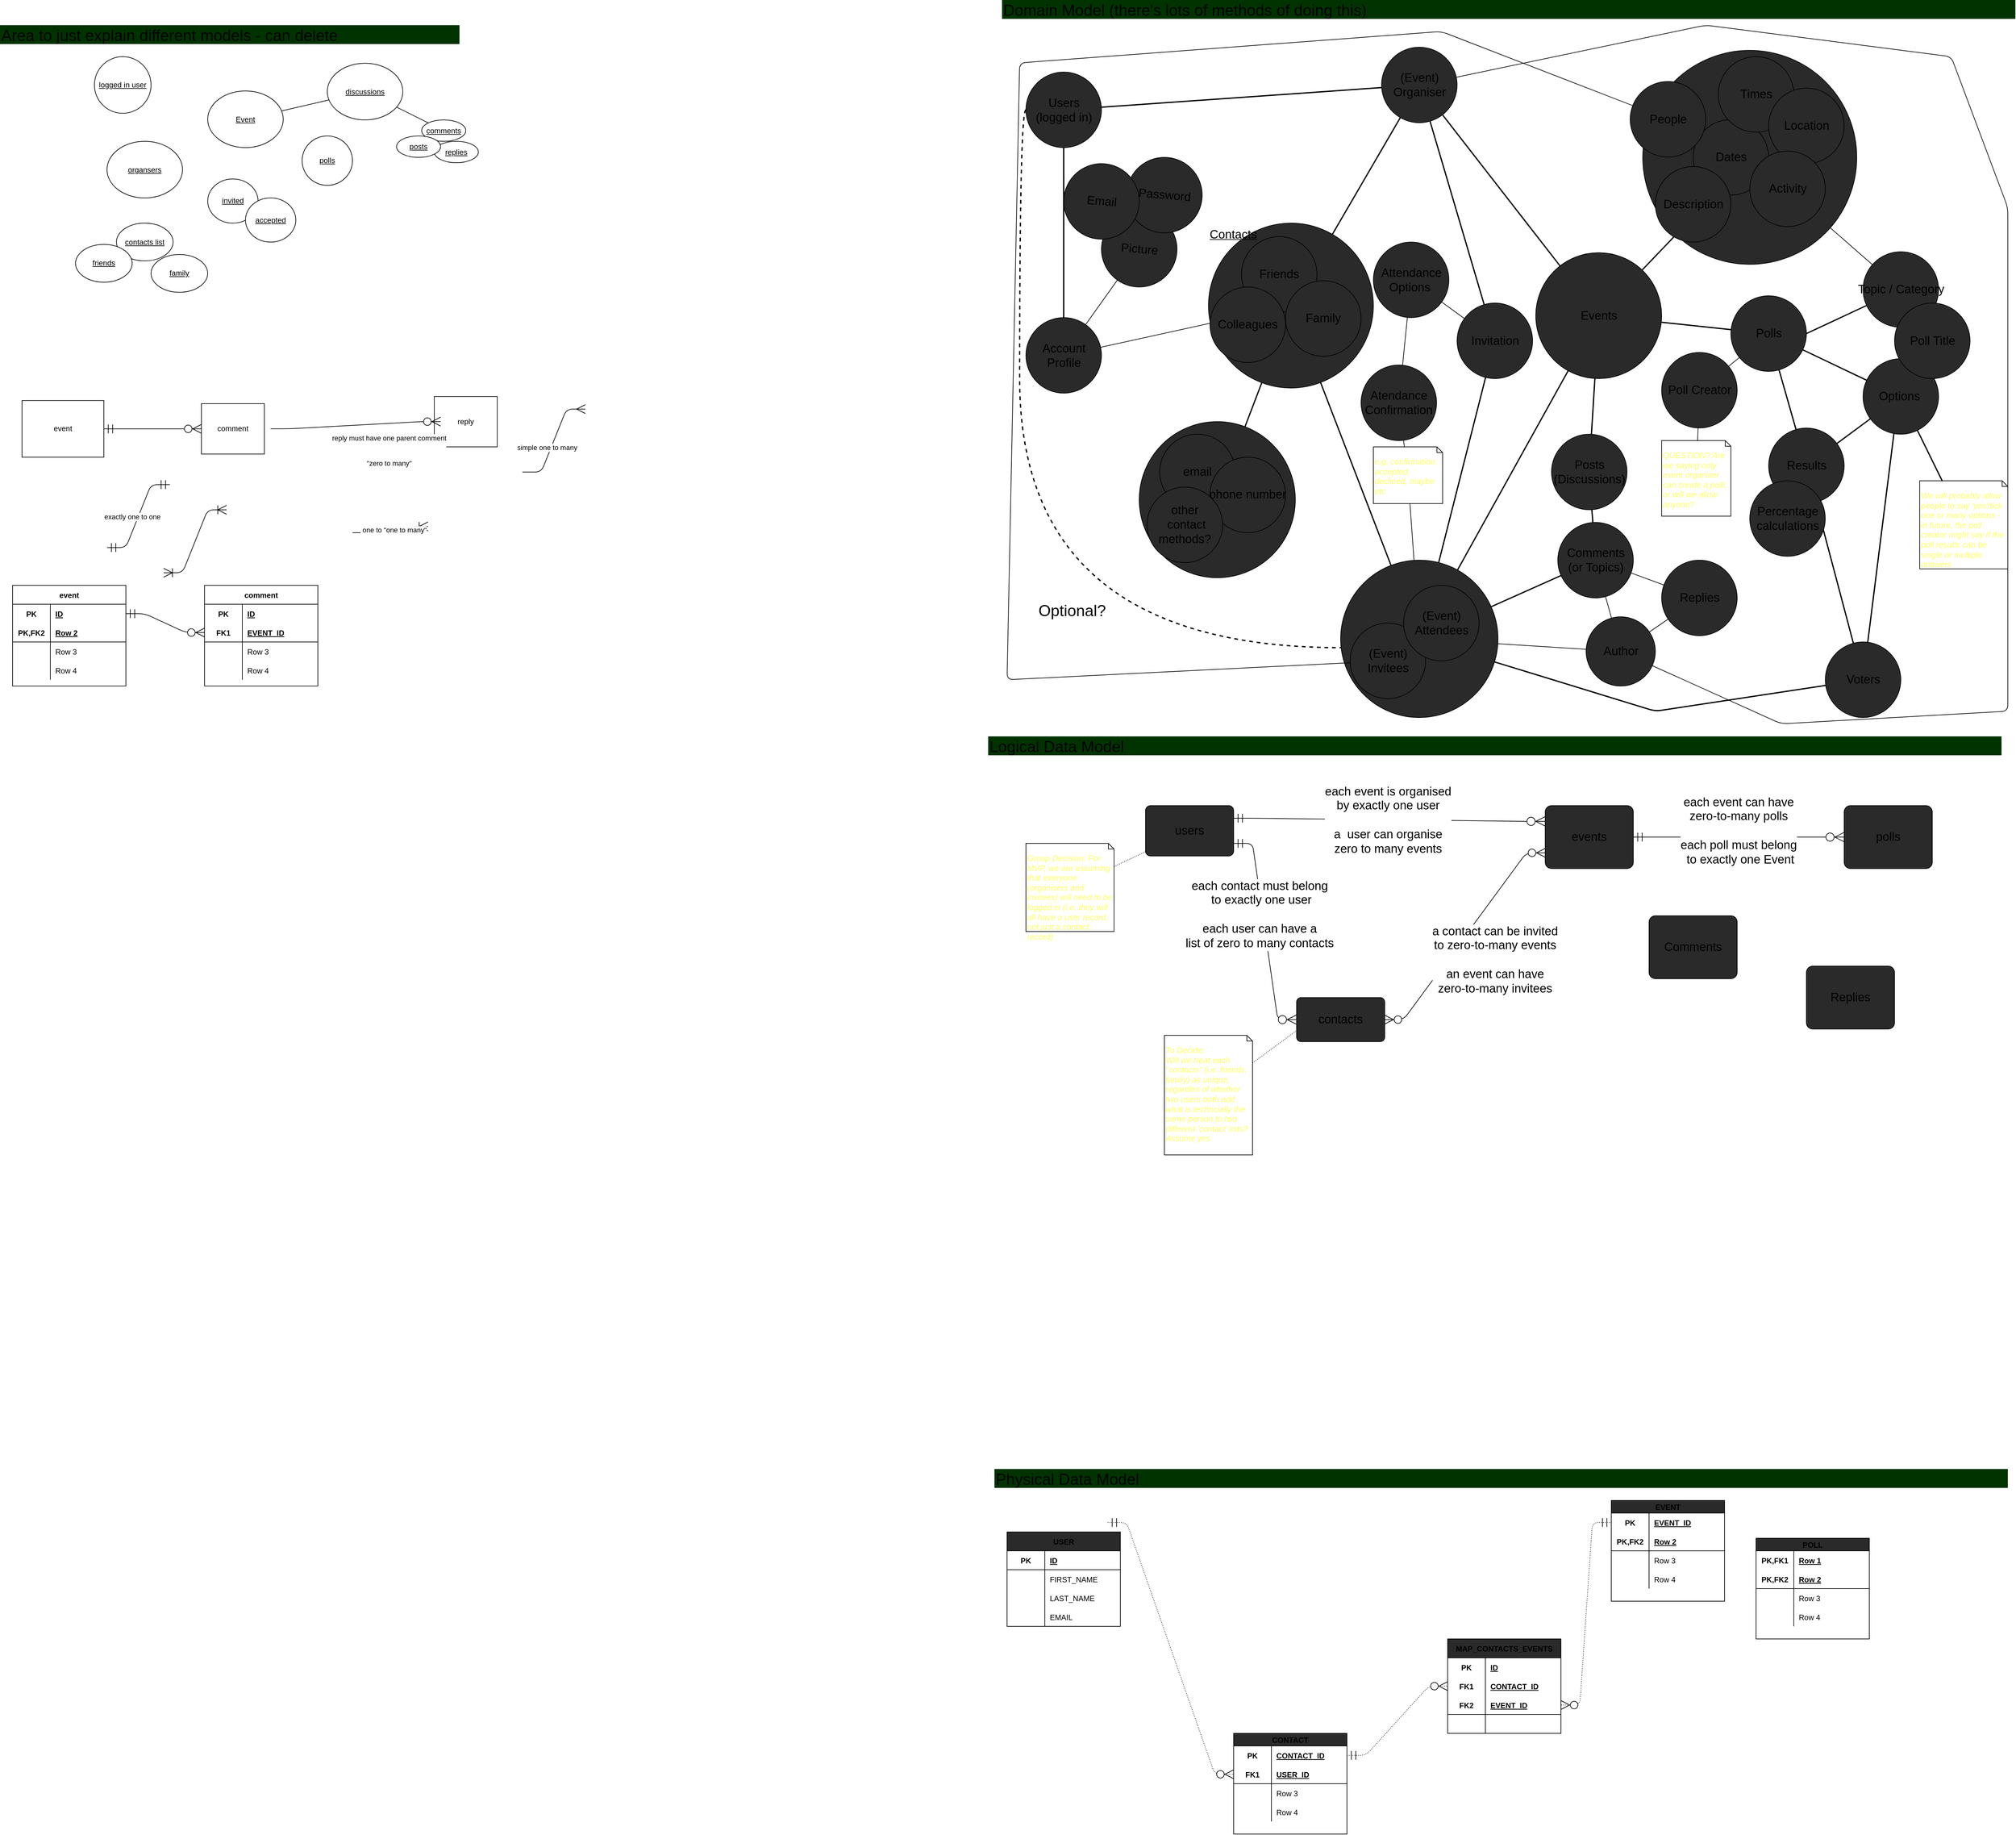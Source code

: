 <mxfile>
    <diagram id="JAx80wjhjKHwSiWZgcPE" name="Page-1">
        <mxGraphModel dx="3813" dy="2161" grid="1" gridSize="10" guides="1" tooltips="1" connect="1" arrows="1" fold="1" page="1" pageScale="1" pageWidth="1654" pageHeight="1169" math="0" shadow="0">
            <root>
                <mxCell id="0"/>
                <mxCell id="1" parent="0"/>
                <mxCell id="201" value="" style="shape=ellipse;html=1;dashed=0;whitespace=wrap;aspect=fixed;perimeter=ellipsePerimeter;fontSize=19;fillColor=#2A2A2A;" parent="1" vertex="1">
                    <mxGeometry x="240" y="-490.13" width="248" height="248" as="geometry"/>
                </mxCell>
                <mxCell id="118" style="edgeStyle=none;html=1;fontSize=19;endArrow=none;endFill=0;startSize=12;endSize=13;strokeWidth=2;" parent="1" source="117" target="201" edge="1">
                    <mxGeometry relative="1" as="geometry">
                        <mxPoint x="364.939" y="-507.999" as="sourcePoint"/>
                        <mxPoint x="279.996" y="-495.056" as="targetPoint"/>
                    </mxGeometry>
                </mxCell>
                <mxCell id="117" value="&lt;u&gt;Contacts&lt;/u&gt;" style="shape=ellipse;html=1;dashed=0;whitespace=wrap;aspect=fixed;perimeter=ellipsePerimeter;fontSize=19;fillColor=#2A2A2A;align=left;verticalAlign=top;" parent="1" vertex="1">
                    <mxGeometry x="350" y="-805.5" width="262" height="262" as="geometry"/>
                </mxCell>
                <mxCell id="98" value="" style="shape=ellipse;html=1;dashed=0;whitespace=wrap;aspect=fixed;perimeter=ellipsePerimeter;fontSize=19;fillColor=#2A2A2A;" parent="1" vertex="1">
                    <mxGeometry x="1040" y="-1080" width="340" height="340" as="geometry"/>
                </mxCell>
                <mxCell id="100" style="edgeStyle=none;html=1;fontSize=19;endArrow=none;endFill=0;startSize=12;endSize=13;strokeWidth=2;" parent="1" source="117" target="87" edge="1">
                    <mxGeometry relative="1" as="geometry">
                        <mxPoint x="639.45" y="-441.604" as="sourcePoint"/>
                    </mxGeometry>
                </mxCell>
                <mxCell id="132" style="edgeStyle=none;html=1;fontSize=19;endArrow=none;endFill=0;startSize=12;endSize=13;strokeWidth=2;" parent="1" source="87" target="127" edge="1">
                    <mxGeometry relative="1" as="geometry">
                        <Array as="points">
                            <mxPoint x="1060" y="-30"/>
                        </Array>
                    </mxGeometry>
                </mxCell>
                <mxCell id="205" style="html=1;fontSize=25;endArrow=none;endFill=0;startSize=12;endSize=12;strokeWidth=2;" parent="1" source="87" target="81" edge="1">
                    <mxGeometry relative="1" as="geometry"/>
                </mxCell>
                <mxCell id="292" style="edgeStyle=none;html=1;endArrow=none;endFill=0;startSize=12;endSize=12;startArrow=none;" edge="1" parent="1" source="297" target="288">
                    <mxGeometry relative="1" as="geometry"/>
                </mxCell>
                <mxCell id="87" value="" style="shape=ellipse;html=1;dashed=0;whitespace=wrap;aspect=fixed;perimeter=ellipsePerimeter;fontSize=19;fillColor=#2A2A2A;" parent="1" vertex="1">
                    <mxGeometry x="560" y="-270" width="250" height="250" as="geometry"/>
                </mxCell>
                <mxCell id="8" value="USER" style="shape=table;startSize=30;container=1;collapsible=1;childLayout=tableLayout;fixedRows=1;rowLines=0;fontStyle=1;align=center;resizeLast=1;fillColor=#2A2A2A;" parent="1" vertex="1">
                    <mxGeometry x="30" y="1274" width="180" height="150" as="geometry"/>
                </mxCell>
                <mxCell id="12" value="" style="shape=partialRectangle;collapsible=0;dropTarget=0;pointerEvents=0;fillColor=none;top=0;left=0;bottom=1;right=0;points=[[0,0.5],[1,0.5]];portConstraint=eastwest;" parent="8" vertex="1">
                    <mxGeometry y="30" width="180" height="30" as="geometry"/>
                </mxCell>
                <mxCell id="13" value="PK" style="shape=partialRectangle;connectable=0;fillColor=none;top=0;left=0;bottom=0;right=0;fontStyle=1;overflow=hidden;" parent="12" vertex="1">
                    <mxGeometry width="60" height="30" as="geometry">
                        <mxRectangle width="60" height="30" as="alternateBounds"/>
                    </mxGeometry>
                </mxCell>
                <mxCell id="14" value="ID" style="shape=partialRectangle;connectable=0;fillColor=none;top=0;left=0;bottom=0;right=0;align=left;spacingLeft=6;fontStyle=5;overflow=hidden;" parent="12" vertex="1">
                    <mxGeometry x="60" width="120" height="30" as="geometry">
                        <mxRectangle width="120" height="30" as="alternateBounds"/>
                    </mxGeometry>
                </mxCell>
                <mxCell id="15" value="" style="shape=partialRectangle;collapsible=0;dropTarget=0;pointerEvents=0;fillColor=none;top=0;left=0;bottom=0;right=0;points=[[0,0.5],[1,0.5]];portConstraint=eastwest;" parent="8" vertex="1">
                    <mxGeometry y="60" width="180" height="30" as="geometry"/>
                </mxCell>
                <mxCell id="16" value="" style="shape=partialRectangle;connectable=0;fillColor=none;top=0;left=0;bottom=0;right=0;editable=1;overflow=hidden;" parent="15" vertex="1">
                    <mxGeometry width="60" height="30" as="geometry">
                        <mxRectangle width="60" height="30" as="alternateBounds"/>
                    </mxGeometry>
                </mxCell>
                <mxCell id="17" value="FIRST_NAME" style="shape=partialRectangle;connectable=0;fillColor=none;top=0;left=0;bottom=0;right=0;align=left;spacingLeft=6;overflow=hidden;" parent="15" vertex="1">
                    <mxGeometry x="60" width="120" height="30" as="geometry">
                        <mxRectangle width="120" height="30" as="alternateBounds"/>
                    </mxGeometry>
                </mxCell>
                <mxCell id="18" value="" style="shape=partialRectangle;collapsible=0;dropTarget=0;pointerEvents=0;fillColor=none;top=0;left=0;bottom=0;right=0;points=[[0,0.5],[1,0.5]];portConstraint=eastwest;" parent="8" vertex="1">
                    <mxGeometry y="90" width="180" height="30" as="geometry"/>
                </mxCell>
                <mxCell id="19" value="" style="shape=partialRectangle;connectable=0;fillColor=none;top=0;left=0;bottom=0;right=0;editable=1;overflow=hidden;" parent="18" vertex="1">
                    <mxGeometry width="60" height="30" as="geometry">
                        <mxRectangle width="60" height="30" as="alternateBounds"/>
                    </mxGeometry>
                </mxCell>
                <mxCell id="20" value="LAST_NAME" style="shape=partialRectangle;connectable=0;fillColor=none;top=0;left=0;bottom=0;right=0;align=left;spacingLeft=6;overflow=hidden;" parent="18" vertex="1">
                    <mxGeometry x="60" width="120" height="30" as="geometry">
                        <mxRectangle width="120" height="30" as="alternateBounds"/>
                    </mxGeometry>
                </mxCell>
                <mxCell id="187" value="" style="shape=partialRectangle;collapsible=0;dropTarget=0;pointerEvents=0;fillColor=none;top=0;left=0;bottom=0;right=0;points=[[0,0.5],[1,0.5]];portConstraint=eastwest;" parent="8" vertex="1">
                    <mxGeometry y="120" width="180" height="30" as="geometry"/>
                </mxCell>
                <mxCell id="188" value="" style="shape=partialRectangle;connectable=0;fillColor=none;top=0;left=0;bottom=0;right=0;editable=1;overflow=hidden;" parent="187" vertex="1">
                    <mxGeometry width="60" height="30" as="geometry">
                        <mxRectangle width="60" height="30" as="alternateBounds"/>
                    </mxGeometry>
                </mxCell>
                <mxCell id="189" value="EMAIL" style="shape=partialRectangle;connectable=0;fillColor=none;top=0;left=0;bottom=0;right=0;align=left;spacingLeft=6;overflow=hidden;" parent="187" vertex="1">
                    <mxGeometry x="60" width="120" height="30" as="geometry">
                        <mxRectangle width="120" height="30" as="alternateBounds"/>
                    </mxGeometry>
                </mxCell>
                <mxCell id="21" value="Physical Data Model" style="text;html=1;strokeColor=none;fillColor=#003300;align=left;verticalAlign=middle;whiteSpace=wrap;rounded=0;fontSize=25;" parent="1" vertex="1">
                    <mxGeometry x="10" y="1174" width="1610" height="30" as="geometry"/>
                </mxCell>
                <mxCell id="24" value="users" style="rounded=1;arcSize=10;whiteSpace=wrap;html=1;align=center;fontSize=19;fillColor=#2A2A2A;" parent="1" vertex="1">
                    <mxGeometry x="250" y="120" width="140" height="80" as="geometry"/>
                </mxCell>
                <mxCell id="25" value="events" style="rounded=1;arcSize=10;whiteSpace=wrap;html=1;align=center;fontSize=19;fillColor=#2A2A2A;" parent="1" vertex="1">
                    <mxGeometry x="885" y="120" width="140" height="100" as="geometry"/>
                </mxCell>
                <mxCell id="26" value="" style="edgeStyle=entityRelationEdgeStyle;fontSize=12;html=1;endArrow=ERzeroToMany;startArrow=ERmandOne;exitX=1;exitY=0.25;exitDx=0;exitDy=0;entryX=0;entryY=0.25;entryDx=0;entryDy=0;endSize=13;startSize=12;" parent="1" source="24" target="25" edge="1">
                    <mxGeometry width="100" height="100" relative="1" as="geometry">
                        <mxPoint x="680" y="615" as="sourcePoint"/>
                        <mxPoint x="780" y="515" as="targetPoint"/>
                    </mxGeometry>
                </mxCell>
                <mxCell id="102" value="each event is organised&lt;br&gt;by exactly one user&lt;br&gt;&lt;br&gt;a&amp;nbsp; user can organise&lt;br&gt;zero to many events" style="edgeLabel;html=1;align=center;verticalAlign=middle;resizable=0;points=[];fontSize=19;" parent="26" vertex="1" connectable="0">
                    <mxGeometry x="-0.012" relative="1" as="geometry">
                        <mxPoint as="offset"/>
                    </mxGeometry>
                </mxCell>
                <mxCell id="27" value="contacts" style="rounded=1;arcSize=10;whiteSpace=wrap;html=1;align=center;fontSize=19;fillColor=#2A2A2A;" parent="1" vertex="1">
                    <mxGeometry x="490" y="425" width="140" height="70" as="geometry"/>
                </mxCell>
                <mxCell id="30" value="" style="edgeStyle=entityRelationEdgeStyle;fontSize=12;html=1;endArrow=ERzeroToMany;endFill=1;startArrow=ERzeroToMany;startSize=12;endSize=12;entryX=0;entryY=0.75;entryDx=0;entryDy=0;" parent="1" source="27" target="25" edge="1">
                    <mxGeometry width="100" height="100" relative="1" as="geometry">
                        <mxPoint x="690" y="255" as="sourcePoint"/>
                        <mxPoint x="790" y="155" as="targetPoint"/>
                    </mxGeometry>
                </mxCell>
                <mxCell id="141" value="a contact can be invited &lt;br&gt;to zero-to-many events&lt;br&gt;&lt;br&gt;an event can have&lt;br&gt;zero-to-many invitees" style="edgeLabel;html=1;align=center;verticalAlign=middle;resizable=0;points=[];fontSize=19;" parent="30" vertex="1" connectable="0">
                    <mxGeometry x="0.033" y="-2" relative="1" as="geometry">
                        <mxPoint x="42" y="41" as="offset"/>
                    </mxGeometry>
                </mxCell>
                <mxCell id="31" value="CONTACT" style="shape=table;startSize=20;container=1;collapsible=1;childLayout=tableLayout;fixedRows=1;rowLines=0;fontStyle=1;align=center;resizeLast=1;fillColor=#2A2A2A;" parent="1" vertex="1">
                    <mxGeometry x="390" y="1594" width="180" height="160" as="geometry"/>
                </mxCell>
                <mxCell id="32" value="" style="shape=partialRectangle;collapsible=0;dropTarget=0;pointerEvents=0;fillColor=none;top=0;left=0;bottom=0;right=0;points=[[0,0.5],[1,0.5]];portConstraint=eastwest;" parent="31" vertex="1">
                    <mxGeometry y="20" width="180" height="30" as="geometry"/>
                </mxCell>
                <mxCell id="33" value="PK" style="shape=partialRectangle;connectable=0;fillColor=none;top=0;left=0;bottom=0;right=0;fontStyle=1;overflow=hidden;" parent="32" vertex="1">
                    <mxGeometry width="60" height="30" as="geometry">
                        <mxRectangle width="60" height="30" as="alternateBounds"/>
                    </mxGeometry>
                </mxCell>
                <mxCell id="34" value="CONTACT_ID" style="shape=partialRectangle;connectable=0;fillColor=none;top=0;left=0;bottom=0;right=0;align=left;spacingLeft=6;fontStyle=5;overflow=hidden;" parent="32" vertex="1">
                    <mxGeometry x="60" width="120" height="30" as="geometry">
                        <mxRectangle width="120" height="30" as="alternateBounds"/>
                    </mxGeometry>
                </mxCell>
                <mxCell id="35" value="" style="shape=partialRectangle;collapsible=0;dropTarget=0;pointerEvents=0;fillColor=none;top=0;left=0;bottom=1;right=0;points=[[0,0.5],[1,0.5]];portConstraint=eastwest;" parent="31" vertex="1">
                    <mxGeometry y="50" width="180" height="30" as="geometry"/>
                </mxCell>
                <mxCell id="36" value="FK1" style="shape=partialRectangle;connectable=0;fillColor=none;top=0;left=0;bottom=0;right=0;fontStyle=1;overflow=hidden;" parent="35" vertex="1">
                    <mxGeometry width="60" height="30" as="geometry">
                        <mxRectangle width="60" height="30" as="alternateBounds"/>
                    </mxGeometry>
                </mxCell>
                <mxCell id="37" value="USER_ID" style="shape=partialRectangle;connectable=0;fillColor=none;top=0;left=0;bottom=0;right=0;align=left;spacingLeft=6;fontStyle=5;overflow=hidden;" parent="35" vertex="1">
                    <mxGeometry x="60" width="120" height="30" as="geometry">
                        <mxRectangle width="120" height="30" as="alternateBounds"/>
                    </mxGeometry>
                </mxCell>
                <mxCell id="38" value="" style="shape=partialRectangle;collapsible=0;dropTarget=0;pointerEvents=0;fillColor=none;top=0;left=0;bottom=0;right=0;points=[[0,0.5],[1,0.5]];portConstraint=eastwest;" parent="31" vertex="1">
                    <mxGeometry y="80" width="180" height="30" as="geometry"/>
                </mxCell>
                <mxCell id="39" value="" style="shape=partialRectangle;connectable=0;fillColor=none;top=0;left=0;bottom=0;right=0;editable=1;overflow=hidden;" parent="38" vertex="1">
                    <mxGeometry width="60" height="30" as="geometry">
                        <mxRectangle width="60" height="30" as="alternateBounds"/>
                    </mxGeometry>
                </mxCell>
                <mxCell id="40" value="Row 3" style="shape=partialRectangle;connectable=0;fillColor=none;top=0;left=0;bottom=0;right=0;align=left;spacingLeft=6;overflow=hidden;" parent="38" vertex="1">
                    <mxGeometry x="60" width="120" height="30" as="geometry">
                        <mxRectangle width="120" height="30" as="alternateBounds"/>
                    </mxGeometry>
                </mxCell>
                <mxCell id="41" value="" style="shape=partialRectangle;collapsible=0;dropTarget=0;pointerEvents=0;fillColor=none;top=0;left=0;bottom=0;right=0;points=[[0,0.5],[1,0.5]];portConstraint=eastwest;" parent="31" vertex="1">
                    <mxGeometry y="110" width="180" height="30" as="geometry"/>
                </mxCell>
                <mxCell id="42" value="" style="shape=partialRectangle;connectable=0;fillColor=none;top=0;left=0;bottom=0;right=0;editable=1;overflow=hidden;" parent="41" vertex="1">
                    <mxGeometry width="60" height="30" as="geometry">
                        <mxRectangle width="60" height="30" as="alternateBounds"/>
                    </mxGeometry>
                </mxCell>
                <mxCell id="43" value="Row 4" style="shape=partialRectangle;connectable=0;fillColor=none;top=0;left=0;bottom=0;right=0;align=left;spacingLeft=6;overflow=hidden;" parent="41" vertex="1">
                    <mxGeometry x="60" width="120" height="30" as="geometry">
                        <mxRectangle width="120" height="30" as="alternateBounds"/>
                    </mxGeometry>
                </mxCell>
                <mxCell id="44" value="MAP_CONTACTS_EVENTS" style="shape=table;startSize=30;container=1;collapsible=1;childLayout=tableLayout;fixedRows=1;rowLines=0;fontStyle=1;align=center;resizeLast=1;fillColor=#2A2A2A;" parent="1" vertex="1">
                    <mxGeometry x="730" y="1444" width="180" height="150" as="geometry"/>
                </mxCell>
                <mxCell id="45" value="" style="shape=partialRectangle;collapsible=0;dropTarget=0;pointerEvents=0;fillColor=none;top=0;left=0;bottom=0;right=0;points=[[0,0.5],[1,0.5]];portConstraint=eastwest;" parent="44" vertex="1">
                    <mxGeometry y="30" width="180" height="30" as="geometry"/>
                </mxCell>
                <mxCell id="46" value="PK" style="shape=partialRectangle;connectable=0;fillColor=none;top=0;left=0;bottom=0;right=0;fontStyle=1;overflow=hidden;" parent="45" vertex="1">
                    <mxGeometry width="60" height="30" as="geometry">
                        <mxRectangle width="60" height="30" as="alternateBounds"/>
                    </mxGeometry>
                </mxCell>
                <mxCell id="47" value="ID" style="shape=partialRectangle;connectable=0;fillColor=none;top=0;left=0;bottom=0;right=0;align=left;spacingLeft=6;fontStyle=5;overflow=hidden;" parent="45" vertex="1">
                    <mxGeometry x="60" width="120" height="30" as="geometry">
                        <mxRectangle width="120" height="30" as="alternateBounds"/>
                    </mxGeometry>
                </mxCell>
                <mxCell id="48" value="" style="shape=partialRectangle;collapsible=0;dropTarget=0;pointerEvents=0;fillColor=none;top=0;left=0;bottom=1;right=0;points=[[0,0.5],[1,0.5]];portConstraint=eastwest;strokeColor=none;" parent="44" vertex="1">
                    <mxGeometry y="60" width="180" height="30" as="geometry"/>
                </mxCell>
                <mxCell id="49" value="FK1" style="shape=partialRectangle;connectable=0;fillColor=none;top=0;left=0;bottom=0;right=0;fontStyle=1;overflow=hidden;strokeColor=none;" parent="48" vertex="1">
                    <mxGeometry width="60" height="30" as="geometry">
                        <mxRectangle width="60" height="30" as="alternateBounds"/>
                    </mxGeometry>
                </mxCell>
                <mxCell id="50" value="CONTACT_ID" style="shape=partialRectangle;connectable=0;fillColor=none;top=0;left=0;bottom=0;right=0;align=left;spacingLeft=6;fontStyle=5;overflow=hidden;strokeColor=none;" parent="48" vertex="1">
                    <mxGeometry x="60" width="120" height="30" as="geometry">
                        <mxRectangle width="120" height="30" as="alternateBounds"/>
                    </mxGeometry>
                </mxCell>
                <mxCell id="179" value="" style="shape=partialRectangle;collapsible=0;dropTarget=0;pointerEvents=0;fillColor=none;top=0;left=0;bottom=1;right=0;points=[[0,0.5],[1,0.5]];portConstraint=eastwest;" parent="44" vertex="1">
                    <mxGeometry y="90" width="180" height="30" as="geometry"/>
                </mxCell>
                <mxCell id="180" value="FK2" style="shape=partialRectangle;connectable=0;fillColor=none;top=0;left=0;bottom=0;right=0;fontStyle=1;overflow=hidden;" parent="179" vertex="1">
                    <mxGeometry width="60" height="30" as="geometry">
                        <mxRectangle width="60" height="30" as="alternateBounds"/>
                    </mxGeometry>
                </mxCell>
                <mxCell id="181" value="EVENT_ID" style="shape=partialRectangle;connectable=0;fillColor=none;top=0;left=0;bottom=0;right=0;align=left;spacingLeft=6;fontStyle=5;overflow=hidden;" parent="179" vertex="1">
                    <mxGeometry x="60" width="120" height="30" as="geometry">
                        <mxRectangle width="120" height="30" as="alternateBounds"/>
                    </mxGeometry>
                </mxCell>
                <mxCell id="54" value="" style="shape=partialRectangle;collapsible=0;dropTarget=0;pointerEvents=0;fillColor=none;top=0;left=0;bottom=0;right=0;points=[[0,0.5],[1,0.5]];portConstraint=eastwest;" parent="44" vertex="1">
                    <mxGeometry y="120" width="180" height="30" as="geometry"/>
                </mxCell>
                <mxCell id="55" value="" style="shape=partialRectangle;connectable=0;fillColor=none;top=0;left=0;bottom=0;right=0;editable=1;overflow=hidden;" parent="54" vertex="1">
                    <mxGeometry width="60" height="30" as="geometry">
                        <mxRectangle width="60" height="30" as="alternateBounds"/>
                    </mxGeometry>
                </mxCell>
                <mxCell id="56" value="" style="shape=partialRectangle;connectable=0;fillColor=none;top=0;left=0;bottom=0;right=0;align=left;spacingLeft=6;overflow=hidden;" parent="54" vertex="1">
                    <mxGeometry x="60" width="120" height="30" as="geometry">
                        <mxRectangle width="120" height="30" as="alternateBounds"/>
                    </mxGeometry>
                </mxCell>
                <mxCell id="57" value="EVENT" style="shape=table;startSize=20;container=1;collapsible=1;childLayout=tableLayout;fixedRows=1;rowLines=0;fontStyle=1;align=center;resizeLast=1;fillColor=#2A2A2A;" parent="1" vertex="1">
                    <mxGeometry x="990" y="1224" width="180" height="160" as="geometry"/>
                </mxCell>
                <mxCell id="58" value="" style="shape=partialRectangle;collapsible=0;dropTarget=0;pointerEvents=0;fillColor=none;top=0;left=0;bottom=0;right=0;points=[[0,0.5],[1,0.5]];portConstraint=eastwest;" parent="57" vertex="1">
                    <mxGeometry y="20" width="180" height="30" as="geometry"/>
                </mxCell>
                <mxCell id="59" value="PK" style="shape=partialRectangle;connectable=0;fillColor=none;top=0;left=0;bottom=0;right=0;fontStyle=1;overflow=hidden;" parent="58" vertex="1">
                    <mxGeometry width="60" height="30" as="geometry">
                        <mxRectangle width="60" height="30" as="alternateBounds"/>
                    </mxGeometry>
                </mxCell>
                <mxCell id="60" value="EVENT_ID" style="shape=partialRectangle;connectable=0;fillColor=none;top=0;left=0;bottom=0;right=0;align=left;spacingLeft=6;fontStyle=5;overflow=hidden;" parent="58" vertex="1">
                    <mxGeometry x="60" width="120" height="30" as="geometry">
                        <mxRectangle width="120" height="30" as="alternateBounds"/>
                    </mxGeometry>
                </mxCell>
                <mxCell id="61" value="" style="shape=partialRectangle;collapsible=0;dropTarget=0;pointerEvents=0;fillColor=none;top=0;left=0;bottom=1;right=0;points=[[0,0.5],[1,0.5]];portConstraint=eastwest;" parent="57" vertex="1">
                    <mxGeometry y="50" width="180" height="30" as="geometry"/>
                </mxCell>
                <mxCell id="62" value="PK,FK2" style="shape=partialRectangle;connectable=0;fillColor=none;top=0;left=0;bottom=0;right=0;fontStyle=1;overflow=hidden;" parent="61" vertex="1">
                    <mxGeometry width="60" height="30" as="geometry">
                        <mxRectangle width="60" height="30" as="alternateBounds"/>
                    </mxGeometry>
                </mxCell>
                <mxCell id="63" value="Row 2" style="shape=partialRectangle;connectable=0;fillColor=none;top=0;left=0;bottom=0;right=0;align=left;spacingLeft=6;fontStyle=5;overflow=hidden;" parent="61" vertex="1">
                    <mxGeometry x="60" width="120" height="30" as="geometry">
                        <mxRectangle width="120" height="30" as="alternateBounds"/>
                    </mxGeometry>
                </mxCell>
                <mxCell id="64" value="" style="shape=partialRectangle;collapsible=0;dropTarget=0;pointerEvents=0;fillColor=none;top=0;left=0;bottom=0;right=0;points=[[0,0.5],[1,0.5]];portConstraint=eastwest;" parent="57" vertex="1">
                    <mxGeometry y="80" width="180" height="30" as="geometry"/>
                </mxCell>
                <mxCell id="65" value="" style="shape=partialRectangle;connectable=0;fillColor=none;top=0;left=0;bottom=0;right=0;editable=1;overflow=hidden;" parent="64" vertex="1">
                    <mxGeometry width="60" height="30" as="geometry">
                        <mxRectangle width="60" height="30" as="alternateBounds"/>
                    </mxGeometry>
                </mxCell>
                <mxCell id="66" value="Row 3" style="shape=partialRectangle;connectable=0;fillColor=none;top=0;left=0;bottom=0;right=0;align=left;spacingLeft=6;overflow=hidden;" parent="64" vertex="1">
                    <mxGeometry x="60" width="120" height="30" as="geometry">
                        <mxRectangle width="120" height="30" as="alternateBounds"/>
                    </mxGeometry>
                </mxCell>
                <mxCell id="67" value="" style="shape=partialRectangle;collapsible=0;dropTarget=0;pointerEvents=0;fillColor=none;top=0;left=0;bottom=0;right=0;points=[[0,0.5],[1,0.5]];portConstraint=eastwest;" parent="57" vertex="1">
                    <mxGeometry y="110" width="180" height="30" as="geometry"/>
                </mxCell>
                <mxCell id="68" value="" style="shape=partialRectangle;connectable=0;fillColor=none;top=0;left=0;bottom=0;right=0;editable=1;overflow=hidden;" parent="67" vertex="1">
                    <mxGeometry width="60" height="30" as="geometry">
                        <mxRectangle width="60" height="30" as="alternateBounds"/>
                    </mxGeometry>
                </mxCell>
                <mxCell id="69" value="Row 4" style="shape=partialRectangle;connectable=0;fillColor=none;top=0;left=0;bottom=0;right=0;align=left;spacingLeft=6;overflow=hidden;" parent="67" vertex="1">
                    <mxGeometry x="60" width="120" height="30" as="geometry">
                        <mxRectangle width="120" height="30" as="alternateBounds"/>
                    </mxGeometry>
                </mxCell>
                <mxCell id="84" style="edgeStyle=none;html=1;fontSize=19;startSize=12;endSize=13;endArrow=none;endFill=0;strokeWidth=2;" parent="1" source="71" target="82" edge="1">
                    <mxGeometry relative="1" as="geometry"/>
                </mxCell>
                <mxCell id="206" style="edgeStyle=orthogonalEdgeStyle;html=1;fontSize=25;endArrow=none;endFill=0;startSize=12;endSize=12;strokeWidth=2;curved=1;dashed=1;" parent="1" source="71" target="87" edge="1">
                    <mxGeometry relative="1" as="geometry">
                        <Array as="points">
                            <mxPoint x="50" y="-985"/>
                            <mxPoint x="50" y="-131"/>
                        </Array>
                    </mxGeometry>
                </mxCell>
                <mxCell id="207" value="Optional?" style="edgeLabel;html=1;align=center;verticalAlign=middle;resizable=0;points=[];fontSize=25;" parent="206" vertex="1" connectable="0">
                    <mxGeometry x="0.377" y="60" relative="1" as="geometry">
                        <mxPoint as="offset"/>
                    </mxGeometry>
                </mxCell>
                <mxCell id="71" value="Users&lt;br&gt;(logged in)" style="shape=ellipse;html=1;dashed=0;whitespace=wrap;aspect=fixed;perimeter=ellipsePerimeter;fontSize=19;fillColor=#2A2A2A;" parent="1" vertex="1">
                    <mxGeometry x="60" y="-1045.5" width="120" height="120" as="geometry"/>
                </mxCell>
                <mxCell id="72" value="Friends" style="shape=ellipse;html=1;dashed=0;whitespace=wrap;aspect=fixed;perimeter=ellipsePerimeter;fontSize=19;fillColor=#2A2A2A;" parent="1" vertex="1">
                    <mxGeometry x="402.43" y="-784" width="120" height="120" as="geometry"/>
                </mxCell>
                <mxCell id="73" value="Family" style="shape=ellipse;html=1;dashed=0;whitespace=wrap;aspect=fixed;perimeter=ellipsePerimeter;fontSize=19;fillColor=#2A2A2A;" parent="1" vertex="1">
                    <mxGeometry x="472.43" y="-714" width="120" height="120" as="geometry"/>
                </mxCell>
                <mxCell id="74" value="(Event)&lt;br&gt;Invitees" style="shape=ellipse;html=1;dashed=0;whitespace=wrap;aspect=fixed;perimeter=ellipsePerimeter;fontSize=19;fillColor=#2A2A2A;" parent="1" vertex="1">
                    <mxGeometry x="575" y="-170" width="120" height="120" as="geometry"/>
                </mxCell>
                <mxCell id="89" style="edgeStyle=none;html=1;fontSize=19;startSize=12;endSize=13;endArrow=none;endFill=0;strokeWidth=2;" parent="1" source="76" target="87" edge="1">
                    <mxGeometry relative="1" as="geometry"/>
                </mxCell>
                <mxCell id="76" value="Events" style="shape=ellipse;html=1;dashed=0;whitespace=wrap;aspect=fixed;perimeter=ellipsePerimeter;fontSize=19;fillColor=#2A2A2A;" parent="1" vertex="1">
                    <mxGeometry x="870" y="-758.5" width="200" height="200" as="geometry"/>
                </mxCell>
                <mxCell id="77" value="Colleagues" style="shape=ellipse;html=1;dashed=0;whitespace=wrap;aspect=fixed;perimeter=ellipsePerimeter;fontSize=19;fillColor=#2A2A2A;" parent="1" vertex="1">
                    <mxGeometry x="352.43" y="-704" width="120" height="120" as="geometry"/>
                </mxCell>
                <mxCell id="128" style="edgeStyle=none;html=1;fontSize=19;endArrow=none;endFill=0;startSize=12;endSize=13;strokeWidth=2;" parent="1" source="78" target="124" edge="1">
                    <mxGeometry relative="1" as="geometry"/>
                </mxCell>
                <mxCell id="129" style="edgeStyle=none;html=1;exitX=1;exitY=0.5;exitDx=0;exitDy=0;fontSize=19;endArrow=none;endFill=0;startSize=12;endSize=13;strokeWidth=2;" parent="1" source="78" target="125" edge="1">
                    <mxGeometry relative="1" as="geometry"/>
                </mxCell>
                <mxCell id="194" style="edgeStyle=none;html=1;fontSize=25;endArrow=none;endFill=0;startSize=12;endSize=12;strokeWidth=2;" parent="1" source="78" target="126" edge="1">
                    <mxGeometry relative="1" as="geometry"/>
                </mxCell>
                <mxCell id="78" value="Polls" style="shape=ellipse;html=1;dashed=0;whitespace=wrap;aspect=fixed;perimeter=ellipsePerimeter;fontSize=19;fillColor=#2A2A2A;" parent="1" vertex="1">
                    <mxGeometry x="1180" y="-690" width="120" height="120" as="geometry"/>
                </mxCell>
                <mxCell id="92" style="edgeStyle=none;html=1;fontSize=19;endArrow=none;endFill=0;startSize=12;endSize=13;strokeWidth=2;" parent="1" source="79" target="81" edge="1">
                    <mxGeometry relative="1" as="geometry"/>
                </mxCell>
                <mxCell id="79" value="Posts &lt;br&gt;(Discussions)" style="shape=ellipse;html=1;dashed=0;whitespace=wrap;aspect=fixed;perimeter=ellipsePerimeter;fontSize=19;fillColor=#2A2A2A;" parent="1" vertex="1">
                    <mxGeometry x="895" y="-470.13" width="120" height="120" as="geometry"/>
                </mxCell>
                <mxCell id="279" style="edgeStyle=none;html=1;endArrow=none;endFill=0;startSize=12;endSize=12;" edge="1" parent="1" source="81" target="278">
                    <mxGeometry relative="1" as="geometry"/>
                </mxCell>
                <mxCell id="281" style="edgeStyle=none;html=1;endArrow=none;endFill=0;startSize=12;endSize=12;" edge="1" parent="1" source="81" target="280">
                    <mxGeometry relative="1" as="geometry"/>
                </mxCell>
                <mxCell id="81" value="Comments &lt;br&gt;(or Topics)" style="shape=ellipse;html=1;dashed=0;whitespace=wrap;aspect=fixed;perimeter=ellipsePerimeter;fontSize=19;fillColor=#2A2A2A;" parent="1" vertex="1">
                    <mxGeometry x="905" y="-330" width="120" height="120" as="geometry"/>
                </mxCell>
                <mxCell id="285" style="edgeStyle=none;html=1;endArrow=none;endFill=0;startSize=12;endSize=12;" edge="1" parent="1" source="82" target="117">
                    <mxGeometry relative="1" as="geometry"/>
                </mxCell>
                <mxCell id="82" value="Account &lt;br&gt;Profile" style="shape=ellipse;html=1;dashed=0;whitespace=wrap;aspect=fixed;perimeter=ellipsePerimeter;fontSize=19;fillColor=#2A2A2A;" parent="1" vertex="1">
                    <mxGeometry x="60" y="-655.37" width="120" height="120" as="geometry"/>
                </mxCell>
                <mxCell id="90" style="edgeStyle=none;html=1;fontSize=19;startSize=12;endSize=13;endArrow=none;endFill=0;strokeWidth=2;" parent="1" source="78" target="76" edge="1">
                    <mxGeometry relative="1" as="geometry">
                        <mxPoint x="920" y="-660" as="sourcePoint"/>
                        <mxPoint x="905" y="-540" as="targetPoint"/>
                    </mxGeometry>
                </mxCell>
                <mxCell id="91" style="edgeStyle=none;html=1;fontSize=19;startSize=12;endSize=13;endArrow=none;endFill=0;strokeWidth=2;" parent="1" source="79" target="76" edge="1">
                    <mxGeometry relative="1" as="geometry">
                        <mxPoint x="1040" y="-920" as="sourcePoint"/>
                        <mxPoint x="962.426" y="-762.426" as="targetPoint"/>
                    </mxGeometry>
                </mxCell>
                <mxCell id="94" value="Dates" style="shape=ellipse;html=1;dashed=0;whitespace=wrap;aspect=fixed;perimeter=ellipsePerimeter;fontSize=19;fillColor=#2A2A2A;" parent="1" vertex="1">
                    <mxGeometry x="1120" y="-970" width="120" height="120" as="geometry"/>
                </mxCell>
                <mxCell id="95" value="Times" style="shape=ellipse;html=1;dashed=0;whitespace=wrap;aspect=fixed;perimeter=ellipsePerimeter;fontSize=19;fillColor=#2A2A2A;" parent="1" vertex="1">
                    <mxGeometry x="1160" y="-1070" width="120" height="120" as="geometry"/>
                </mxCell>
                <mxCell id="96" value="Location" style="shape=ellipse;html=1;dashed=0;whitespace=wrap;aspect=fixed;perimeter=ellipsePerimeter;fontSize=19;fillColor=#2A2A2A;" parent="1" vertex="1">
                    <mxGeometry x="1240" y="-1020" width="120" height="120" as="geometry"/>
                </mxCell>
                <mxCell id="97" value="Activity" style="shape=ellipse;html=1;dashed=0;whitespace=wrap;aspect=fixed;perimeter=ellipsePerimeter;fontSize=19;fillColor=#2A2A2A;" parent="1" vertex="1">
                    <mxGeometry x="1210" y="-920" width="120" height="120" as="geometry"/>
                </mxCell>
                <mxCell id="103" value="" style="edgeStyle=entityRelationEdgeStyle;fontSize=12;html=1;endArrow=ERzeroToMany;startArrow=ERmandOne;exitX=1;exitY=0.75;exitDx=0;exitDy=0;endSize=13;startSize=12;entryX=0;entryY=0.5;entryDx=0;entryDy=0;" parent="1" source="24" target="27" edge="1">
                    <mxGeometry width="100" height="100" relative="1" as="geometry">
                        <mxPoint x="290" y="235" as="sourcePoint"/>
                        <mxPoint x="330" y="480" as="targetPoint"/>
                    </mxGeometry>
                </mxCell>
                <mxCell id="140" value="each contact must belong&lt;br&gt;&amp;nbsp;to exactly one user&lt;br&gt;&lt;br style=&quot;font-size: 19px&quot;&gt;each user can have a &lt;br&gt;list of zero to many contacts" style="edgeLabel;html=1;align=center;verticalAlign=middle;resizable=0;points=[];fontSize=19;" parent="103" vertex="1" connectable="0">
                    <mxGeometry x="-0.072" y="-5" relative="1" as="geometry">
                        <mxPoint x="-3" y="-16" as="offset"/>
                    </mxGeometry>
                </mxCell>
                <mxCell id="106" style="edgeStyle=none;html=1;fontSize=19;endArrow=none;endFill=0;startSize=12;endSize=13;entryX=0;entryY=0.75;entryDx=0;entryDy=0;dashed=1;dashPattern=1 2;" parent="1" source="105" target="27" edge="1">
                    <mxGeometry relative="1" as="geometry"/>
                </mxCell>
                <mxCell id="105" value="To Decide:&lt;br&gt;Will we treat each &quot;contacts&quot; (i.e. friends, family) as unique, regardles of whether two users both add what is techncially the same person to two different 'contact' lists?&amp;nbsp; Assume yes." style="shape=note2;boundedLbl=1;whiteSpace=wrap;html=1;size=9;verticalAlign=top;align=left;rounded=1;fontSize=13;fontColor=#FFFF66;fontStyle=2" parent="1" vertex="1">
                    <mxGeometry x="280" y="485" width="140" height="190" as="geometry"/>
                </mxCell>
                <mxCell id="109" value="email" style="shape=ellipse;html=1;dashed=0;whitespace=wrap;aspect=fixed;perimeter=ellipsePerimeter;fontSize=19;fillColor=#2A2A2A;" parent="1" vertex="1">
                    <mxGeometry x="272.43" y="-470.13" width="120" height="120" as="geometry"/>
                </mxCell>
                <mxCell id="110" value="phone number" style="shape=ellipse;html=1;dashed=0;whitespace=wrap;aspect=fixed;perimeter=ellipsePerimeter;fontSize=19;fillColor=#2A2A2A;" parent="1" vertex="1">
                    <mxGeometry x="352.43" y="-433.63" width="120" height="120" as="geometry"/>
                </mxCell>
                <mxCell id="111" value="other&lt;br&gt;&amp;nbsp;contact &lt;br&gt;methods?" style="shape=ellipse;html=1;dashed=0;whitespace=wrap;aspect=fixed;perimeter=ellipsePerimeter;fontSize=19;fillColor=#2A2A2A;" parent="1" vertex="1">
                    <mxGeometry x="252.43" y="-386.13" width="120" height="120" as="geometry"/>
                </mxCell>
                <mxCell id="113" style="edgeStyle=none;html=1;fontSize=19;endArrow=none;endFill=0;startSize=12;endSize=13;strokeWidth=2;" parent="1" source="112" target="71" edge="1">
                    <mxGeometry relative="1" as="geometry"/>
                </mxCell>
                <mxCell id="197" style="edgeStyle=none;html=1;fontSize=25;endArrow=none;endFill=0;startSize=12;endSize=12;strokeWidth=2;" parent="1" source="112" target="117" edge="1">
                    <mxGeometry relative="1" as="geometry"/>
                </mxCell>
                <mxCell id="112" value="(Event) &lt;br&gt;Organiser" style="shape=ellipse;html=1;dashed=0;whitespace=wrap;aspect=fixed;perimeter=ellipsePerimeter;fontSize=19;fillColor=#2A2A2A;" parent="1" vertex="1">
                    <mxGeometry x="625" y="-1085" width="120" height="120" as="geometry"/>
                </mxCell>
                <mxCell id="116" value="polls" style="rounded=1;arcSize=10;whiteSpace=wrap;html=1;align=center;fontSize=19;fillColor=#2A2A2A;" parent="1" vertex="1">
                    <mxGeometry x="1360" y="120" width="140" height="100" as="geometry"/>
                </mxCell>
                <mxCell id="120" style="edgeStyle=none;html=1;fontSize=19;startSize=12;endSize=13;endArrow=none;endFill=0;strokeWidth=2;" parent="1" source="112" target="195" edge="1">
                    <mxGeometry relative="1" as="geometry">
                        <mxPoint x="367.947" y="-648.101" as="sourcePoint"/>
                        <mxPoint x="448.621" y="-569.828" as="targetPoint"/>
                    </mxGeometry>
                </mxCell>
                <mxCell id="121" style="edgeStyle=none;html=1;fontSize=19;startSize=12;endSize=13;endArrow=none;endFill=0;strokeWidth=2;" parent="1" source="112" target="76" edge="1">
                    <mxGeometry relative="1" as="geometry">
                        <mxPoint x="383.32" y="-682.44" as="sourcePoint"/>
                        <mxPoint x="789.541" y="-520.459" as="targetPoint"/>
                    </mxGeometry>
                </mxCell>
                <mxCell id="130" style="edgeStyle=none;html=1;fontSize=19;endArrow=none;endFill=0;startSize=12;endSize=13;strokeWidth=2;" parent="1" source="124" target="126" edge="1">
                    <mxGeometry relative="1" as="geometry"/>
                </mxCell>
                <mxCell id="131" style="edgeStyle=none;html=1;fontSize=19;endArrow=none;endFill=0;startSize=12;endSize=13;strokeWidth=2;startArrow=none;exitX=0.409;exitY=0.989;exitDx=0;exitDy=0;exitPerimeter=0;" parent="1" source="124" target="127" edge="1">
                    <mxGeometry relative="1" as="geometry"/>
                </mxCell>
                <mxCell id="124" value="Options&amp;nbsp;" style="shape=ellipse;html=1;dashed=0;whitespace=wrap;aspect=fixed;perimeter=ellipsePerimeter;fontSize=19;fillColor=#2A2A2A;" parent="1" vertex="1">
                    <mxGeometry x="1390" y="-590.13" width="120" height="120" as="geometry"/>
                </mxCell>
                <mxCell id="272" style="edgeStyle=none;html=1;endArrow=none;endFill=0;startSize=12;endSize=12;" edge="1" parent="1" source="125" target="98">
                    <mxGeometry relative="1" as="geometry"/>
                </mxCell>
                <mxCell id="125" value="Topic / Category" style="shape=ellipse;html=1;dashed=0;whitespace=wrap;aspect=fixed;perimeter=ellipsePerimeter;fontSize=19;fillColor=#2A2A2A;" parent="1" vertex="1">
                    <mxGeometry x="1390" y="-760" width="120" height="120" as="geometry"/>
                </mxCell>
                <mxCell id="193" style="edgeStyle=none;html=1;fontSize=25;startSize=12;endSize=12;strokeWidth=2;endArrow=none;endFill=0;" parent="1" source="126" target="127" edge="1">
                    <mxGeometry relative="1" as="geometry"/>
                </mxCell>
                <mxCell id="126" value="Results" style="shape=ellipse;html=1;dashed=0;whitespace=wrap;aspect=fixed;perimeter=ellipsePerimeter;fontSize=19;fillColor=#2A2A2A;" parent="1" vertex="1">
                    <mxGeometry x="1240" y="-479.87" width="120" height="120" as="geometry"/>
                </mxCell>
                <mxCell id="127" value="Voters" style="shape=ellipse;html=1;dashed=0;whitespace=wrap;aspect=fixed;perimeter=ellipsePerimeter;fontSize=19;fillColor=#2A2A2A;" parent="1" vertex="1">
                    <mxGeometry x="1330" y="-140" width="120" height="120" as="geometry"/>
                </mxCell>
                <mxCell id="138" style="edgeStyle=none;html=1;fontSize=19;endArrow=none;endFill=0;startSize=12;endSize=13;strokeWidth=2;" parent="1" source="76" target="98" edge="1">
                    <mxGeometry relative="1" as="geometry">
                        <mxPoint x="888.189" y="-759.867" as="sourcePoint"/>
                        <mxPoint x="882.18" y="-830" as="targetPoint"/>
                    </mxGeometry>
                </mxCell>
                <mxCell id="143" value="" style="edgeStyle=entityRelationEdgeStyle;fontSize=12;html=1;endArrow=ERzeroToMany;startArrow=ERmandOne;exitX=1;exitY=0.5;exitDx=0;exitDy=0;endSize=13;startSize=12;" parent="1" source="25" target="116" edge="1">
                    <mxGeometry width="100" height="100" relative="1" as="geometry">
                        <mxPoint x="1035.0" y="169.41" as="sourcePoint"/>
                        <mxPoint x="1560" y="169.41" as="targetPoint"/>
                    </mxGeometry>
                </mxCell>
                <mxCell id="144" value="each event can have &lt;br&gt;zero-to-many polls&lt;br&gt;&lt;br&gt;each poll must belong&lt;br&gt;&amp;nbsp;to exactly one Event" style="edgeLabel;html=1;align=center;verticalAlign=middle;resizable=0;points=[];fontSize=19;" parent="143" vertex="1" connectable="0">
                    <mxGeometry x="-0.012" relative="1" as="geometry">
                        <mxPoint x="1" y="-10" as="offset"/>
                    </mxGeometry>
                </mxCell>
                <mxCell id="145" value="POLL" style="shape=table;startSize=20;container=1;collapsible=1;childLayout=tableLayout;fixedRows=1;rowLines=0;fontStyle=1;align=center;resizeLast=1;fillColor=#2A2A2A;" parent="1" vertex="1">
                    <mxGeometry x="1220" y="1284" width="180" height="160" as="geometry"/>
                </mxCell>
                <mxCell id="146" value="" style="shape=partialRectangle;collapsible=0;dropTarget=0;pointerEvents=0;fillColor=none;top=0;left=0;bottom=0;right=0;points=[[0,0.5],[1,0.5]];portConstraint=eastwest;" parent="145" vertex="1">
                    <mxGeometry y="20" width="180" height="30" as="geometry"/>
                </mxCell>
                <mxCell id="147" value="PK,FK1" style="shape=partialRectangle;connectable=0;fillColor=none;top=0;left=0;bottom=0;right=0;fontStyle=1;overflow=hidden;" parent="146" vertex="1">
                    <mxGeometry width="60" height="30" as="geometry">
                        <mxRectangle width="60" height="30" as="alternateBounds"/>
                    </mxGeometry>
                </mxCell>
                <mxCell id="148" value="Row 1" style="shape=partialRectangle;connectable=0;fillColor=none;top=0;left=0;bottom=0;right=0;align=left;spacingLeft=6;fontStyle=5;overflow=hidden;" parent="146" vertex="1">
                    <mxGeometry x="60" width="120" height="30" as="geometry">
                        <mxRectangle width="120" height="30" as="alternateBounds"/>
                    </mxGeometry>
                </mxCell>
                <mxCell id="149" value="" style="shape=partialRectangle;collapsible=0;dropTarget=0;pointerEvents=0;fillColor=none;top=0;left=0;bottom=1;right=0;points=[[0,0.5],[1,0.5]];portConstraint=eastwest;" parent="145" vertex="1">
                    <mxGeometry y="50" width="180" height="30" as="geometry"/>
                </mxCell>
                <mxCell id="150" value="PK,FK2" style="shape=partialRectangle;connectable=0;fillColor=none;top=0;left=0;bottom=0;right=0;fontStyle=1;overflow=hidden;" parent="149" vertex="1">
                    <mxGeometry width="60" height="30" as="geometry">
                        <mxRectangle width="60" height="30" as="alternateBounds"/>
                    </mxGeometry>
                </mxCell>
                <mxCell id="151" value="Row 2" style="shape=partialRectangle;connectable=0;fillColor=none;top=0;left=0;bottom=0;right=0;align=left;spacingLeft=6;fontStyle=5;overflow=hidden;" parent="149" vertex="1">
                    <mxGeometry x="60" width="120" height="30" as="geometry">
                        <mxRectangle width="120" height="30" as="alternateBounds"/>
                    </mxGeometry>
                </mxCell>
                <mxCell id="152" value="" style="shape=partialRectangle;collapsible=0;dropTarget=0;pointerEvents=0;fillColor=none;top=0;left=0;bottom=0;right=0;points=[[0,0.5],[1,0.5]];portConstraint=eastwest;" parent="145" vertex="1">
                    <mxGeometry y="80" width="180" height="30" as="geometry"/>
                </mxCell>
                <mxCell id="153" value="" style="shape=partialRectangle;connectable=0;fillColor=none;top=0;left=0;bottom=0;right=0;editable=1;overflow=hidden;" parent="152" vertex="1">
                    <mxGeometry width="60" height="30" as="geometry">
                        <mxRectangle width="60" height="30" as="alternateBounds"/>
                    </mxGeometry>
                </mxCell>
                <mxCell id="154" value="Row 3" style="shape=partialRectangle;connectable=0;fillColor=none;top=0;left=0;bottom=0;right=0;align=left;spacingLeft=6;overflow=hidden;" parent="152" vertex="1">
                    <mxGeometry x="60" width="120" height="30" as="geometry">
                        <mxRectangle width="120" height="30" as="alternateBounds"/>
                    </mxGeometry>
                </mxCell>
                <mxCell id="155" value="" style="shape=partialRectangle;collapsible=0;dropTarget=0;pointerEvents=0;fillColor=none;top=0;left=0;bottom=0;right=0;points=[[0,0.5],[1,0.5]];portConstraint=eastwest;" parent="145" vertex="1">
                    <mxGeometry y="110" width="180" height="30" as="geometry"/>
                </mxCell>
                <mxCell id="156" value="" style="shape=partialRectangle;connectable=0;fillColor=none;top=0;left=0;bottom=0;right=0;editable=1;overflow=hidden;" parent="155" vertex="1">
                    <mxGeometry width="60" height="30" as="geometry">
                        <mxRectangle width="60" height="30" as="alternateBounds"/>
                    </mxGeometry>
                </mxCell>
                <mxCell id="157" value="Row 4" style="shape=partialRectangle;connectable=0;fillColor=none;top=0;left=0;bottom=0;right=0;align=left;spacingLeft=6;overflow=hidden;" parent="155" vertex="1">
                    <mxGeometry x="60" width="120" height="30" as="geometry">
                        <mxRectangle width="120" height="30" as="alternateBounds"/>
                    </mxGeometry>
                </mxCell>
                <mxCell id="182" value="" style="edgeStyle=entityRelationEdgeStyle;fontSize=12;html=1;endArrow=ERzeroToMany;startArrow=ERmandOne;dashed=1;dashPattern=1 2;exitX=1;exitY=0.5;exitDx=0;exitDy=0;entryX=0;entryY=0.5;entryDx=0;entryDy=0;endSize=12;startSize=12;" parent="1" source="32" target="48" edge="1">
                    <mxGeometry width="100" height="100" relative="1" as="geometry">
                        <mxPoint x="690" y="1484" as="sourcePoint"/>
                        <mxPoint x="790" y="1384" as="targetPoint"/>
                    </mxGeometry>
                </mxCell>
                <mxCell id="183" value="" style="edgeStyle=entityRelationEdgeStyle;fontSize=12;html=1;endArrow=ERzeroToMany;startArrow=ERmandOne;dashed=1;dashPattern=1 2;exitX=0;exitY=0.5;exitDx=0;exitDy=0;endSize=12;startSize=12;" parent="1" source="58" target="179" edge="1">
                    <mxGeometry width="100" height="100" relative="1" as="geometry">
                        <mxPoint x="920" y="1384" as="sourcePoint"/>
                        <mxPoint x="1085" y="1574" as="targetPoint"/>
                    </mxGeometry>
                </mxCell>
                <mxCell id="184" value="" style="edgeStyle=entityRelationEdgeStyle;fontSize=12;html=1;endArrow=ERzeroToMany;startArrow=ERmandOne;dashed=1;dashPattern=1 2;entryX=0;entryY=0.5;entryDx=0;entryDy=0;endSize=12;startSize=12;" parent="1" target="35" edge="1">
                    <mxGeometry width="100" height="100" relative="1" as="geometry">
                        <mxPoint x="190" y="1259" as="sourcePoint"/>
                        <mxPoint x="290" y="1544" as="targetPoint"/>
                    </mxGeometry>
                </mxCell>
                <mxCell id="185" value="" style="shape=partialRectangle;connectable=0;fillColor=none;top=0;left=0;bottom=0;right=0;editable=1;overflow=hidden;" parent="1" vertex="1">
                    <mxGeometry x="10" y="1334" width="60" height="30" as="geometry">
                        <mxRectangle width="60" height="30" as="alternateBounds"/>
                    </mxGeometry>
                </mxCell>
                <mxCell id="191" value="Logical Data Model" style="text;html=1;strokeColor=none;fillColor=#003300;align=left;verticalAlign=middle;whiteSpace=wrap;rounded=0;fontSize=25;" parent="1" vertex="1">
                    <mxGeometry y="10" width="1610" height="30" as="geometry"/>
                </mxCell>
                <mxCell id="192" value="Domain Model (there's lots of methods of doing this)" style="text;html=1;strokeColor=none;fillColor=#003300;align=left;verticalAlign=middle;whiteSpace=wrap;rounded=0;fontSize=25;" parent="1" vertex="1">
                    <mxGeometry x="22" y="-1160" width="1610" height="30" as="geometry"/>
                </mxCell>
                <mxCell id="196" style="edgeStyle=none;html=1;fontSize=25;endArrow=none;endFill=0;startSize=12;endSize=12;strokeWidth=2;" parent="1" source="195" target="87" edge="1">
                    <mxGeometry relative="1" as="geometry"/>
                </mxCell>
                <mxCell id="290" style="edgeStyle=none;html=1;endArrow=none;endFill=0;startSize=12;endSize=12;" edge="1" parent="1" source="195" target="289">
                    <mxGeometry relative="1" as="geometry"/>
                </mxCell>
                <mxCell id="195" value="Invitation" style="shape=ellipse;html=1;dashed=0;whitespace=wrap;aspect=fixed;perimeter=ellipsePerimeter;fontSize=19;fillColor=#2A2A2A;" parent="1" vertex="1">
                    <mxGeometry x="745" y="-678.5" width="120" height="120" as="geometry"/>
                </mxCell>
                <mxCell id="203" value="(Event) &lt;br&gt;Attendees" style="shape=ellipse;html=1;dashed=0;whitespace=wrap;aspect=fixed;perimeter=ellipsePerimeter;fontSize=19;fillColor=#2A2A2A;" parent="1" vertex="1">
                    <mxGeometry x="660" y="-230" width="120" height="120" as="geometry"/>
                </mxCell>
                <mxCell id="208" value="Comments" style="rounded=1;arcSize=10;whiteSpace=wrap;html=1;align=center;fontSize=19;fillColor=#2A2A2A;" parent="1" vertex="1">
                    <mxGeometry x="1050" y="295" width="140" height="100" as="geometry"/>
                </mxCell>
                <mxCell id="209" value="Replies" style="rounded=1;arcSize=10;whiteSpace=wrap;html=1;align=center;fontSize=19;fillColor=#2A2A2A;" parent="1" vertex="1">
                    <mxGeometry x="1300" y="375" width="140" height="100" as="geometry"/>
                </mxCell>
                <mxCell id="210" value="Group Decision: For MVP, we are assuming that everyone (organisers and invitees) will need to be logged in (i.e. they will all have a user record, not just a contact record)" style="shape=note2;boundedLbl=1;whiteSpace=wrap;html=1;size=9;verticalAlign=top;align=left;rounded=1;fontSize=13;fontColor=#FFFF66;fontStyle=2" vertex="1" parent="1">
                    <mxGeometry x="60" y="180" width="140" height="140" as="geometry"/>
                </mxCell>
                <mxCell id="211" value="event" style="whiteSpace=wrap;html=1;align=center;" vertex="1" parent="1">
                    <mxGeometry x="-1535" y="-523.63" width="130" height="90" as="geometry"/>
                </mxCell>
                <mxCell id="214" style="edgeStyle=none;html=1;endArrow=none;endFill=0;" edge="1" parent="1" source="212" target="213">
                    <mxGeometry relative="1" as="geometry"/>
                </mxCell>
                <mxCell id="212" value="Event" style="ellipse;whiteSpace=wrap;html=1;align=center;fontStyle=4;" vertex="1" parent="1">
                    <mxGeometry x="-1240" y="-1015.5" width="120" height="90" as="geometry"/>
                </mxCell>
                <mxCell id="216" style="edgeStyle=none;html=1;endArrow=none;endFill=0;" edge="1" parent="1" source="213" target="215">
                    <mxGeometry relative="1" as="geometry"/>
                </mxCell>
                <mxCell id="213" value="discussions" style="ellipse;whiteSpace=wrap;html=1;align=center;fontStyle=4;" vertex="1" parent="1">
                    <mxGeometry x="-1050" y="-1059.5" width="120" height="90" as="geometry"/>
                </mxCell>
                <mxCell id="215" value="comments" style="ellipse;whiteSpace=wrap;html=1;align=center;fontStyle=4;" vertex="1" parent="1">
                    <mxGeometry x="-900" y="-969.5" width="70" height="34" as="geometry"/>
                </mxCell>
                <mxCell id="217" value="replies" style="ellipse;whiteSpace=wrap;html=1;align=center;fontStyle=4;" vertex="1" parent="1">
                    <mxGeometry x="-880" y="-935.5" width="70" height="34" as="geometry"/>
                </mxCell>
                <mxCell id="218" value="posts" style="ellipse;whiteSpace=wrap;html=1;align=center;fontStyle=4;" vertex="1" parent="1">
                    <mxGeometry x="-940" y="-944" width="70" height="34" as="geometry"/>
                </mxCell>
                <mxCell id="219" value="organsers" style="ellipse;whiteSpace=wrap;html=1;align=center;fontStyle=4;" vertex="1" parent="1">
                    <mxGeometry x="-1400" y="-935.5" width="120" height="90" as="geometry"/>
                </mxCell>
                <mxCell id="220" value="invited" style="ellipse;whiteSpace=wrap;html=1;align=center;fontStyle=4;" vertex="1" parent="1">
                    <mxGeometry x="-1240" y="-875.63" width="80" height="70.13" as="geometry"/>
                </mxCell>
                <mxCell id="221" value="accepted" style="ellipse;whiteSpace=wrap;html=1;align=center;fontStyle=4;" vertex="1" parent="1">
                    <mxGeometry x="-1180" y="-845.5" width="80" height="70.13" as="geometry"/>
                </mxCell>
                <mxCell id="222" value="logged in user" style="ellipse;whiteSpace=wrap;html=1;align=center;fontStyle=4;" vertex="1" parent="1">
                    <mxGeometry x="-1420" y="-1070" width="90" height="90" as="geometry"/>
                </mxCell>
                <mxCell id="223" value="contacts list" style="ellipse;whiteSpace=wrap;html=1;align=center;fontStyle=4;" vertex="1" parent="1">
                    <mxGeometry x="-1385" y="-805.5" width="90" height="60" as="geometry"/>
                </mxCell>
                <mxCell id="224" value="friends" style="ellipse;whiteSpace=wrap;html=1;align=center;fontStyle=4;" vertex="1" parent="1">
                    <mxGeometry x="-1450" y="-771.63" width="90" height="60" as="geometry"/>
                </mxCell>
                <mxCell id="225" value="family" style="ellipse;whiteSpace=wrap;html=1;align=center;fontStyle=4;" vertex="1" parent="1">
                    <mxGeometry x="-1330" y="-755.63" width="90" height="60" as="geometry"/>
                </mxCell>
                <mxCell id="226" value="polls" style="ellipse;whiteSpace=wrap;html=1;align=center;fontStyle=4;" vertex="1" parent="1">
                    <mxGeometry x="-1090" y="-944" width="80" height="78.5" as="geometry"/>
                </mxCell>
                <mxCell id="227" value="comment" style="whiteSpace=wrap;html=1;align=center;" vertex="1" parent="1">
                    <mxGeometry x="-1250" y="-518.63" width="100" height="80" as="geometry"/>
                </mxCell>
                <mxCell id="228" value="reply" style="whiteSpace=wrap;html=1;align=center;" vertex="1" parent="1">
                    <mxGeometry x="-880" y="-530" width="100" height="80" as="geometry"/>
                </mxCell>
                <mxCell id="229" value="" style="edgeStyle=entityRelationEdgeStyle;fontSize=12;html=1;endArrow=ERzeroToMany;startArrow=ERmandOne;endSize=12;startSize=12;" edge="1" parent="1" source="211" target="227">
                    <mxGeometry width="100" height="100" relative="1" as="geometry">
                        <mxPoint x="-1235" y="-378.63" as="sourcePoint"/>
                        <mxPoint x="-1135" y="-478.63" as="targetPoint"/>
                    </mxGeometry>
                </mxCell>
                <mxCell id="230" value="event" style="shape=table;startSize=30;container=1;collapsible=1;childLayout=tableLayout;fixedRows=1;rowLines=0;fontStyle=1;align=center;resizeLast=1;" vertex="1" parent="1">
                    <mxGeometry x="-1550" y="-230" width="180" height="160" as="geometry"/>
                </mxCell>
                <mxCell id="231" value="" style="shape=partialRectangle;collapsible=0;dropTarget=0;pointerEvents=0;fillColor=none;top=0;left=0;bottom=0;right=0;points=[[0,0.5],[1,0.5]];portConstraint=eastwest;" vertex="1" parent="230">
                    <mxGeometry y="30" width="180" height="30" as="geometry"/>
                </mxCell>
                <mxCell id="232" value="PK" style="shape=partialRectangle;connectable=0;fillColor=none;top=0;left=0;bottom=0;right=0;fontStyle=1;overflow=hidden;" vertex="1" parent="231">
                    <mxGeometry width="60" height="30" as="geometry">
                        <mxRectangle width="60" height="30" as="alternateBounds"/>
                    </mxGeometry>
                </mxCell>
                <mxCell id="233" value="ID" style="shape=partialRectangle;connectable=0;fillColor=none;top=0;left=0;bottom=0;right=0;align=left;spacingLeft=6;fontStyle=5;overflow=hidden;" vertex="1" parent="231">
                    <mxGeometry x="60" width="120" height="30" as="geometry">
                        <mxRectangle width="120" height="30" as="alternateBounds"/>
                    </mxGeometry>
                </mxCell>
                <mxCell id="234" value="" style="shape=partialRectangle;collapsible=0;dropTarget=0;pointerEvents=0;fillColor=none;top=0;left=0;bottom=1;right=0;points=[[0,0.5],[1,0.5]];portConstraint=eastwest;" vertex="1" parent="230">
                    <mxGeometry y="60" width="180" height="30" as="geometry"/>
                </mxCell>
                <mxCell id="235" value="PK,FK2" style="shape=partialRectangle;connectable=0;fillColor=none;top=0;left=0;bottom=0;right=0;fontStyle=1;overflow=hidden;" vertex="1" parent="234">
                    <mxGeometry width="60" height="30" as="geometry">
                        <mxRectangle width="60" height="30" as="alternateBounds"/>
                    </mxGeometry>
                </mxCell>
                <mxCell id="236" value="Row 2" style="shape=partialRectangle;connectable=0;fillColor=none;top=0;left=0;bottom=0;right=0;align=left;spacingLeft=6;fontStyle=5;overflow=hidden;" vertex="1" parent="234">
                    <mxGeometry x="60" width="120" height="30" as="geometry">
                        <mxRectangle width="120" height="30" as="alternateBounds"/>
                    </mxGeometry>
                </mxCell>
                <mxCell id="237" value="" style="shape=partialRectangle;collapsible=0;dropTarget=0;pointerEvents=0;fillColor=none;top=0;left=0;bottom=0;right=0;points=[[0,0.5],[1,0.5]];portConstraint=eastwest;" vertex="1" parent="230">
                    <mxGeometry y="90" width="180" height="30" as="geometry"/>
                </mxCell>
                <mxCell id="238" value="" style="shape=partialRectangle;connectable=0;fillColor=none;top=0;left=0;bottom=0;right=0;editable=1;overflow=hidden;" vertex="1" parent="237">
                    <mxGeometry width="60" height="30" as="geometry">
                        <mxRectangle width="60" height="30" as="alternateBounds"/>
                    </mxGeometry>
                </mxCell>
                <mxCell id="239" value="Row 3" style="shape=partialRectangle;connectable=0;fillColor=none;top=0;left=0;bottom=0;right=0;align=left;spacingLeft=6;overflow=hidden;" vertex="1" parent="237">
                    <mxGeometry x="60" width="120" height="30" as="geometry">
                        <mxRectangle width="120" height="30" as="alternateBounds"/>
                    </mxGeometry>
                </mxCell>
                <mxCell id="240" value="" style="shape=partialRectangle;collapsible=0;dropTarget=0;pointerEvents=0;fillColor=none;top=0;left=0;bottom=0;right=0;points=[[0,0.5],[1,0.5]];portConstraint=eastwest;" vertex="1" parent="230">
                    <mxGeometry y="120" width="180" height="30" as="geometry"/>
                </mxCell>
                <mxCell id="241" value="" style="shape=partialRectangle;connectable=0;fillColor=none;top=0;left=0;bottom=0;right=0;editable=1;overflow=hidden;" vertex="1" parent="240">
                    <mxGeometry width="60" height="30" as="geometry">
                        <mxRectangle width="60" height="30" as="alternateBounds"/>
                    </mxGeometry>
                </mxCell>
                <mxCell id="242" value="Row 4" style="shape=partialRectangle;connectable=0;fillColor=none;top=0;left=0;bottom=0;right=0;align=left;spacingLeft=6;overflow=hidden;" vertex="1" parent="240">
                    <mxGeometry x="60" width="120" height="30" as="geometry">
                        <mxRectangle width="120" height="30" as="alternateBounds"/>
                    </mxGeometry>
                </mxCell>
                <mxCell id="243" value="comment" style="shape=table;startSize=30;container=1;collapsible=1;childLayout=tableLayout;fixedRows=1;rowLines=0;fontStyle=1;align=center;resizeLast=1;" vertex="1" parent="1">
                    <mxGeometry x="-1245" y="-230" width="180" height="160" as="geometry"/>
                </mxCell>
                <mxCell id="244" value="" style="shape=partialRectangle;collapsible=0;dropTarget=0;pointerEvents=0;fillColor=none;top=0;left=0;bottom=0;right=0;points=[[0,0.5],[1,0.5]];portConstraint=eastwest;" vertex="1" parent="243">
                    <mxGeometry y="30" width="180" height="30" as="geometry"/>
                </mxCell>
                <mxCell id="245" value="PK" style="shape=partialRectangle;connectable=0;fillColor=none;top=0;left=0;bottom=0;right=0;fontStyle=1;overflow=hidden;" vertex="1" parent="244">
                    <mxGeometry width="60" height="30" as="geometry">
                        <mxRectangle width="60" height="30" as="alternateBounds"/>
                    </mxGeometry>
                </mxCell>
                <mxCell id="246" value="ID" style="shape=partialRectangle;connectable=0;fillColor=none;top=0;left=0;bottom=0;right=0;align=left;spacingLeft=6;fontStyle=5;overflow=hidden;" vertex="1" parent="244">
                    <mxGeometry x="60" width="120" height="30" as="geometry">
                        <mxRectangle width="120" height="30" as="alternateBounds"/>
                    </mxGeometry>
                </mxCell>
                <mxCell id="247" value="" style="shape=partialRectangle;collapsible=0;dropTarget=0;pointerEvents=0;fillColor=none;top=0;left=0;bottom=1;right=0;points=[[0,0.5],[1,0.5]];portConstraint=eastwest;" vertex="1" parent="243">
                    <mxGeometry y="60" width="180" height="30" as="geometry"/>
                </mxCell>
                <mxCell id="248" value="FK1" style="shape=partialRectangle;connectable=0;fillColor=none;top=0;left=0;bottom=0;right=0;fontStyle=1;overflow=hidden;" vertex="1" parent="247">
                    <mxGeometry width="60" height="30" as="geometry">
                        <mxRectangle width="60" height="30" as="alternateBounds"/>
                    </mxGeometry>
                </mxCell>
                <mxCell id="249" value="EVENT_ID" style="shape=partialRectangle;connectable=0;fillColor=none;top=0;left=0;bottom=0;right=0;align=left;spacingLeft=6;fontStyle=5;overflow=hidden;" vertex="1" parent="247">
                    <mxGeometry x="60" width="120" height="30" as="geometry">
                        <mxRectangle width="120" height="30" as="alternateBounds"/>
                    </mxGeometry>
                </mxCell>
                <mxCell id="250" value="" style="shape=partialRectangle;collapsible=0;dropTarget=0;pointerEvents=0;fillColor=none;top=0;left=0;bottom=0;right=0;points=[[0,0.5],[1,0.5]];portConstraint=eastwest;" vertex="1" parent="243">
                    <mxGeometry y="90" width="180" height="30" as="geometry"/>
                </mxCell>
                <mxCell id="251" value="" style="shape=partialRectangle;connectable=0;fillColor=none;top=0;left=0;bottom=0;right=0;editable=1;overflow=hidden;" vertex="1" parent="250">
                    <mxGeometry width="60" height="30" as="geometry">
                        <mxRectangle width="60" height="30" as="alternateBounds"/>
                    </mxGeometry>
                </mxCell>
                <mxCell id="252" value="Row 3" style="shape=partialRectangle;connectable=0;fillColor=none;top=0;left=0;bottom=0;right=0;align=left;spacingLeft=6;overflow=hidden;" vertex="1" parent="250">
                    <mxGeometry x="60" width="120" height="30" as="geometry">
                        <mxRectangle width="120" height="30" as="alternateBounds"/>
                    </mxGeometry>
                </mxCell>
                <mxCell id="253" value="" style="shape=partialRectangle;collapsible=0;dropTarget=0;pointerEvents=0;fillColor=none;top=0;left=0;bottom=0;right=0;points=[[0,0.5],[1,0.5]];portConstraint=eastwest;" vertex="1" parent="243">
                    <mxGeometry y="120" width="180" height="30" as="geometry"/>
                </mxCell>
                <mxCell id="254" value="" style="shape=partialRectangle;connectable=0;fillColor=none;top=0;left=0;bottom=0;right=0;editable=1;overflow=hidden;" vertex="1" parent="253">
                    <mxGeometry width="60" height="30" as="geometry">
                        <mxRectangle width="60" height="30" as="alternateBounds"/>
                    </mxGeometry>
                </mxCell>
                <mxCell id="255" value="Row 4" style="shape=partialRectangle;connectable=0;fillColor=none;top=0;left=0;bottom=0;right=0;align=left;spacingLeft=6;overflow=hidden;" vertex="1" parent="253">
                    <mxGeometry x="60" width="120" height="30" as="geometry">
                        <mxRectangle width="120" height="30" as="alternateBounds"/>
                    </mxGeometry>
                </mxCell>
                <mxCell id="256" value="" style="edgeStyle=entityRelationEdgeStyle;fontSize=12;html=1;endArrow=ERzeroToMany;startArrow=ERmandOne;endSize=12;startSize=12;" edge="1" parent="1" source="231" target="247">
                    <mxGeometry width="100" height="100" relative="1" as="geometry">
                        <mxPoint x="-1425" y="-275" as="sourcePoint"/>
                        <mxPoint x="-1205" y="-275" as="targetPoint"/>
                    </mxGeometry>
                </mxCell>
                <mxCell id="257" style="edgeStyle=none;html=1;fontSize=19;endArrow=none;endFill=0;startSize=12;endSize=13;dashed=1;dashPattern=1 2;" edge="1" parent="1" source="210" target="24">
                    <mxGeometry relative="1" as="geometry">
                        <mxPoint x="430" y="538.75" as="sourcePoint"/>
                        <mxPoint x="500" y="487.5" as="targetPoint"/>
                    </mxGeometry>
                </mxCell>
                <mxCell id="258" value="Area to just explain different models - can delete" style="text;html=1;strokeColor=none;fillColor=#003300;align=left;verticalAlign=middle;whiteSpace=wrap;rounded=0;fontSize=25;" vertex="1" parent="1">
                    <mxGeometry x="-1570" y="-1120" width="730" height="30" as="geometry"/>
                </mxCell>
                <mxCell id="259" value="" style="edgeStyle=entityRelationEdgeStyle;fontSize=12;html=1;endArrow=ERoneToMany;startSize=12;endSize=12;entryX=0;entryY=0.5;entryDx=0;entryDy=0;" edge="1" parent="1">
                    <mxGeometry width="100" height="100" relative="1" as="geometry">
                        <mxPoint x="-1010" y="-313.63" as="sourcePoint"/>
                        <mxPoint x="-890" y="-323.63" as="targetPoint"/>
                    </mxGeometry>
                </mxCell>
                <mxCell id="260" value="&amp;nbsp;one to &quot;one to many&quot;" style="edgeLabel;html=1;align=center;verticalAlign=middle;resizable=0;points=[];" vertex="1" connectable="0" parent="259">
                    <mxGeometry x="0.086" y="-1" relative="1" as="geometry">
                        <mxPoint as="offset"/>
                    </mxGeometry>
                </mxCell>
                <mxCell id="261" value="" style="edgeStyle=entityRelationEdgeStyle;fontSize=12;html=1;endArrow=ERzeroToMany;endFill=1;startSize=12;endSize=12;exitX=1;exitY=0.5;exitDx=0;exitDy=0;" edge="1" parent="1">
                    <mxGeometry width="100" height="100" relative="1" as="geometry">
                        <mxPoint x="-1140" y="-478.76" as="sourcePoint"/>
                        <mxPoint x="-870" y="-490.13" as="targetPoint"/>
                    </mxGeometry>
                </mxCell>
                <mxCell id="262" value="reply must have one parent comment&lt;br&gt;&lt;br&gt;&lt;br&gt;&quot;zero to many&quot;" style="edgeLabel;html=1;align=center;verticalAlign=middle;resizable=0;points=[];" vertex="1" connectable="0" parent="261">
                    <mxGeometry x="0.129" y="6" relative="1" as="geometry">
                        <mxPoint x="36" y="47" as="offset"/>
                    </mxGeometry>
                </mxCell>
                <mxCell id="263" value="" style="edgeStyle=entityRelationEdgeStyle;fontSize=12;html=1;endArrow=ERmandOne;startArrow=ERmandOne;startSize=12;endSize=12;" edge="1" parent="1">
                    <mxGeometry width="100" height="100" relative="1" as="geometry">
                        <mxPoint x="-1400" y="-290" as="sourcePoint"/>
                        <mxPoint x="-1300" y="-390" as="targetPoint"/>
                    </mxGeometry>
                </mxCell>
                <mxCell id="266" value="exactly one to one" style="edgeLabel;html=1;align=center;verticalAlign=middle;resizable=0;points=[];" vertex="1" connectable="0" parent="263">
                    <mxGeometry x="-0.426" y="2" relative="1" as="geometry">
                        <mxPoint x="5" y="-32" as="offset"/>
                    </mxGeometry>
                </mxCell>
                <mxCell id="264" value="" style="edgeStyle=entityRelationEdgeStyle;fontSize=12;html=1;endArrow=ERmany;startSize=12;endSize=12;" edge="1" parent="1">
                    <mxGeometry width="100" height="100" relative="1" as="geometry">
                        <mxPoint x="-740" y="-410" as="sourcePoint"/>
                        <mxPoint x="-640" y="-510" as="targetPoint"/>
                    </mxGeometry>
                </mxCell>
                <mxCell id="265" value="simple one to many" style="edgeLabel;html=1;align=center;verticalAlign=middle;resizable=0;points=[];" vertex="1" connectable="0" parent="264">
                    <mxGeometry x="-0.174" y="6" relative="1" as="geometry">
                        <mxPoint as="offset"/>
                    </mxGeometry>
                </mxCell>
                <mxCell id="267" value="" style="edgeStyle=entityRelationEdgeStyle;fontSize=12;html=1;endArrow=ERoneToMany;startArrow=ERoneToMany;startSize=12;endSize=12;" edge="1" parent="1">
                    <mxGeometry width="100" height="100" relative="1" as="geometry">
                        <mxPoint x="-1310" y="-250" as="sourcePoint"/>
                        <mxPoint x="-1210" y="-350" as="targetPoint"/>
                    </mxGeometry>
                </mxCell>
                <mxCell id="269" value="Description" style="shape=ellipse;html=1;dashed=0;whitespace=wrap;aspect=fixed;perimeter=ellipsePerimeter;fontSize=19;fillColor=#2A2A2A;" vertex="1" parent="1">
                    <mxGeometry x="1060" y="-895.37" width="120" height="120" as="geometry"/>
                </mxCell>
                <mxCell id="271" style="edgeStyle=none;html=1;endArrow=none;endFill=0;startSize=12;endSize=12;" edge="1" parent="1" source="270" target="74">
                    <mxGeometry relative="1" as="geometry">
                        <Array as="points">
                            <mxPoint x="720" y="-1110"/>
                            <mxPoint x="50" y="-1060"/>
                            <mxPoint x="30" y="-80"/>
                        </Array>
                    </mxGeometry>
                </mxCell>
                <mxCell id="270" value="People" style="shape=ellipse;html=1;dashed=0;whitespace=wrap;aspect=fixed;perimeter=ellipsePerimeter;fontSize=19;fillColor=#2A2A2A;" vertex="1" parent="1">
                    <mxGeometry x="1020" y="-1030.5" width="120" height="120" as="geometry"/>
                </mxCell>
                <mxCell id="273" value="We will probably allow people to say 'yes'/tick one or many options - in future, the poll creator might say if the poll results can be single or multiple answers" style="shape=note2;boundedLbl=1;whiteSpace=wrap;html=1;size=9;verticalAlign=top;align=left;rounded=1;fontSize=13;fontColor=#FFFF66;fontStyle=2" vertex="1" parent="1">
                    <mxGeometry x="1480" y="-396.13" width="140" height="140" as="geometry"/>
                </mxCell>
                <mxCell id="274" value="" style="edgeStyle=none;html=1;fontSize=19;endArrow=none;endFill=0;startSize=12;endSize=13;strokeWidth=2;" edge="1" parent="1" source="124" target="273">
                    <mxGeometry relative="1" as="geometry">
                        <mxPoint x="1450.098" y="-439.323" as="sourcePoint"/>
                        <mxPoint x="1399.93" y="-139.173" as="targetPoint"/>
                    </mxGeometry>
                </mxCell>
                <mxCell id="276" style="edgeStyle=none;html=1;endArrow=none;endFill=0;startSize=12;endSize=12;" edge="1" parent="1" source="275" target="78">
                    <mxGeometry relative="1" as="geometry"/>
                </mxCell>
                <mxCell id="275" value="Poll Creator" style="shape=ellipse;html=1;dashed=0;whitespace=wrap;aspect=fixed;perimeter=ellipsePerimeter;fontSize=19;fillColor=#2A2A2A;" vertex="1" parent="1">
                    <mxGeometry x="1070" y="-600" width="120" height="120" as="geometry"/>
                </mxCell>
                <mxCell id="287" style="edgeStyle=none;html=1;endArrow=none;endFill=0;startSize=12;endSize=12;" edge="1" parent="1" source="277" target="275">
                    <mxGeometry relative="1" as="geometry"/>
                </mxCell>
                <mxCell id="277" value="QUESTION? Are we saying only event organiser can create a polll, or will we allow anyone?" style="shape=note2;boundedLbl=1;whiteSpace=wrap;html=1;size=9;verticalAlign=top;align=left;rounded=1;fontSize=13;fontColor=#FFFF66;fontStyle=2" vertex="1" parent="1">
                    <mxGeometry x="1070" y="-460" width="110" height="120.13" as="geometry"/>
                </mxCell>
                <mxCell id="282" style="edgeStyle=none;html=1;endArrow=none;endFill=0;startSize=12;endSize=12;" edge="1" parent="1" source="278" target="280">
                    <mxGeometry relative="1" as="geometry"/>
                </mxCell>
                <mxCell id="278" value="Replies" style="shape=ellipse;html=1;dashed=0;whitespace=wrap;aspect=fixed;perimeter=ellipsePerimeter;fontSize=19;fillColor=#2A2A2A;" vertex="1" parent="1">
                    <mxGeometry x="1070" y="-270" width="120" height="120" as="geometry"/>
                </mxCell>
                <mxCell id="283" style="edgeStyle=none;html=1;endArrow=none;endFill=0;startSize=12;endSize=12;" edge="1" parent="1" source="280" target="87">
                    <mxGeometry relative="1" as="geometry"/>
                </mxCell>
                <mxCell id="293" style="edgeStyle=none;html=1;endArrow=none;endFill=0;startSize=12;endSize=12;" edge="1" parent="1" source="280" target="112">
                    <mxGeometry relative="1" as="geometry">
                        <Array as="points">
                            <mxPoint x="1260" y="-10"/>
                            <mxPoint x="1620" y="-30"/>
                            <mxPoint x="1620" y="-830"/>
                            <mxPoint x="1530" y="-1070"/>
                            <mxPoint x="1140" y="-1120"/>
                        </Array>
                    </mxGeometry>
                </mxCell>
                <mxCell id="280" value="Author" style="shape=ellipse;html=1;dashed=0;whitespace=wrap;aspect=fixed;perimeter=ellipsePerimeter;fontSize=19;fillColor=#2A2A2A;" vertex="1" parent="1">
                    <mxGeometry x="950" y="-180" width="110" height="110" as="geometry"/>
                </mxCell>
                <mxCell id="286" style="edgeStyle=none;html=1;endArrow=none;endFill=0;startSize=12;endSize=12;" edge="1" parent="1" source="284" target="82">
                    <mxGeometry relative="1" as="geometry"/>
                </mxCell>
                <mxCell id="284" value="Picture" style="shape=ellipse;html=1;dashed=0;whitespace=wrap;aspect=fixed;perimeter=ellipsePerimeter;fontSize=19;fillColor=#2A2A2A;rotation=5;" vertex="1" parent="1">
                    <mxGeometry x="180" y="-824" width="120" height="120" as="geometry"/>
                </mxCell>
                <mxCell id="291" style="edgeStyle=none;html=1;endArrow=none;endFill=0;startSize=12;endSize=12;" edge="1" parent="1" source="288" target="289">
                    <mxGeometry relative="1" as="geometry"/>
                </mxCell>
                <mxCell id="288" value="Atendance &lt;br&gt;Confirmation" style="shape=ellipse;html=1;dashed=0;whitespace=wrap;aspect=fixed;perimeter=ellipsePerimeter;fontSize=19;fillColor=#2A2A2A;" vertex="1" parent="1">
                    <mxGeometry x="592.43" y="-580" width="120" height="120" as="geometry"/>
                </mxCell>
                <mxCell id="289" value="Attendance&lt;br&gt;Options&amp;nbsp;" style="shape=ellipse;html=1;dashed=0;whitespace=wrap;aspect=fixed;perimeter=ellipsePerimeter;fontSize=19;fillColor=#2A2A2A;" vertex="1" parent="1">
                    <mxGeometry x="612" y="-775.37" width="120" height="120" as="geometry"/>
                </mxCell>
                <mxCell id="294" value="Poll Title" style="shape=ellipse;html=1;dashed=0;whitespace=wrap;aspect=fixed;perimeter=ellipsePerimeter;fontSize=19;fillColor=#2A2A2A;" vertex="1" parent="1">
                    <mxGeometry x="1440" y="-678.5" width="120" height="120" as="geometry"/>
                </mxCell>
                <mxCell id="295" value="Password" style="shape=ellipse;html=1;dashed=0;whitespace=wrap;aspect=fixed;perimeter=ellipsePerimeter;fontSize=19;fillColor=#2A2A2A;rotation=5;" vertex="1" parent="1">
                    <mxGeometry x="220" y="-910" width="120" height="120" as="geometry"/>
                </mxCell>
                <mxCell id="296" value="Email" style="shape=ellipse;html=1;dashed=0;whitespace=wrap;aspect=fixed;perimeter=ellipsePerimeter;fontSize=19;fillColor=#2A2A2A;rotation=5;" vertex="1" parent="1">
                    <mxGeometry x="120" y="-900" width="120" height="120" as="geometry"/>
                </mxCell>
                <mxCell id="297" value="e.g. confirmation, accepted, declined, maybe etc" style="shape=note2;boundedLbl=1;whiteSpace=wrap;html=1;size=9;verticalAlign=top;align=left;rounded=1;fontSize=13;fontColor=#FFFF66;fontStyle=2" vertex="1" parent="1">
                    <mxGeometry x="612" y="-450" width="110" height="90.13" as="geometry"/>
                </mxCell>
                <mxCell id="298" value="" style="edgeStyle=none;html=1;endArrow=none;endFill=0;startSize=12;endSize=12;" edge="1" parent="1" source="87" target="297">
                    <mxGeometry relative="1" as="geometry">
                        <mxPoint x="674.272" y="-269.539" as="sourcePoint"/>
                        <mxPoint x="657.506" y="-460.215" as="targetPoint"/>
                    </mxGeometry>
                </mxCell>
                <mxCell id="299" value="Percentage&lt;br&gt;calculations" style="shape=ellipse;html=1;dashed=0;whitespace=wrap;aspect=fixed;perimeter=ellipsePerimeter;fontSize=19;fillColor=#2A2A2A;" vertex="1" parent="1">
                    <mxGeometry x="1210" y="-396.13" width="120" height="120" as="geometry"/>
                </mxCell>
            </root>
        </mxGraphModel>
    </diagram>
</mxfile>